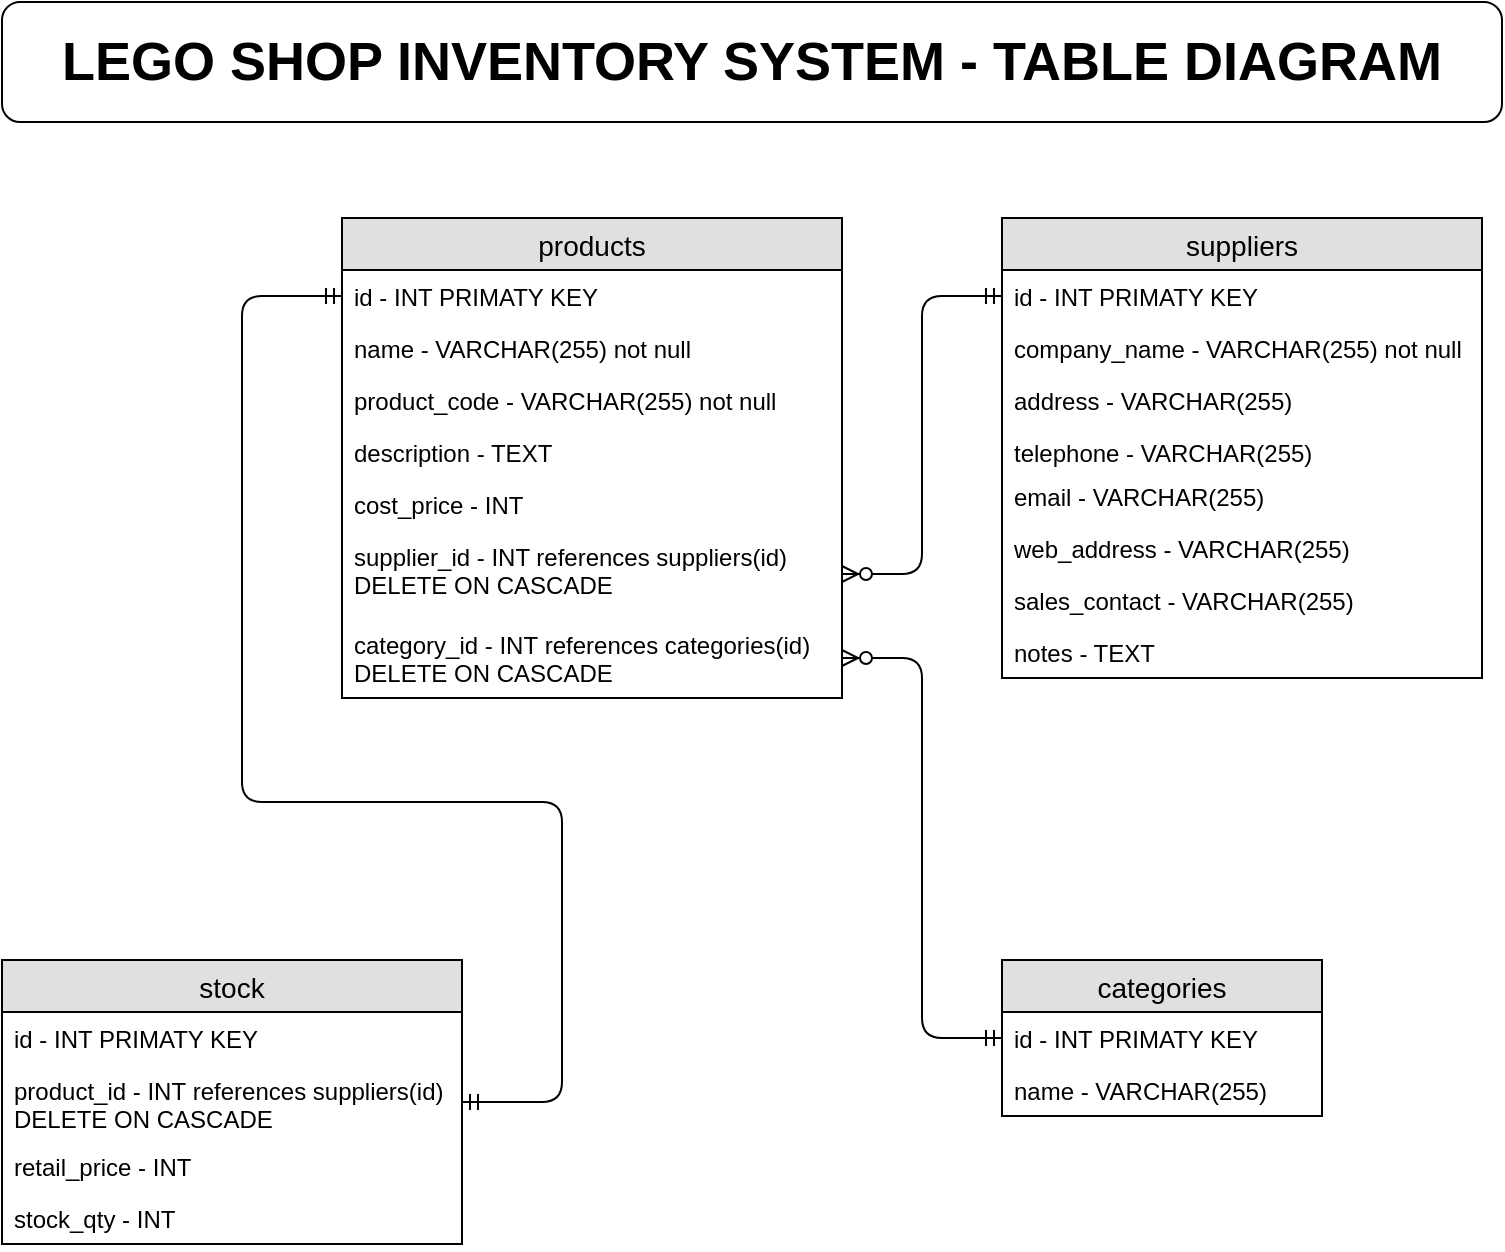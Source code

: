<mxfile version="12.6.5" type="device"><diagram id="i5eM4dMffzRaH4mXQUq1" name="Page-1"><mxGraphModel dx="946" dy="725" grid="0" gridSize="10" guides="1" tooltips="1" connect="1" arrows="1" fold="1" page="1" pageScale="1" pageWidth="827" pageHeight="1169" math="0" shadow="0"><root><mxCell id="0"/><mxCell id="1" parent="0"/><mxCell id="sihqkgsDzYcZZarUo59S-1" value="products" style="swimlane;fontStyle=0;childLayout=stackLayout;horizontal=1;startSize=26;fillColor=#e0e0e0;horizontalStack=0;resizeParent=1;resizeParentMax=0;resizeLast=0;collapsible=1;marginBottom=0;swimlaneFillColor=#ffffff;align=center;fontSize=14;" parent="1" vertex="1"><mxGeometry x="210" y="148" width="250" height="240" as="geometry"/></mxCell><mxCell id="sihqkgsDzYcZZarUo59S-2" value="id - INT PRIMATY KEY" style="text;strokeColor=none;fillColor=none;spacingLeft=4;spacingRight=4;overflow=hidden;rotatable=0;points=[[0,0.5],[1,0.5]];portConstraint=eastwest;fontSize=12;" parent="sihqkgsDzYcZZarUo59S-1" vertex="1"><mxGeometry y="26" width="250" height="26" as="geometry"/></mxCell><mxCell id="sihqkgsDzYcZZarUo59S-3" value="name - VARCHAR(255) not null" style="text;strokeColor=none;fillColor=none;spacingLeft=4;spacingRight=4;overflow=hidden;rotatable=0;points=[[0,0.5],[1,0.5]];portConstraint=eastwest;fontSize=12;" parent="sihqkgsDzYcZZarUo59S-1" vertex="1"><mxGeometry y="52" width="250" height="26" as="geometry"/></mxCell><mxCell id="pBnSUCEQf6tS2QRl28R3-1" value="product_code - VARCHAR(255) not null" style="text;strokeColor=none;fillColor=none;spacingLeft=4;spacingRight=4;overflow=hidden;rotatable=0;points=[[0,0.5],[1,0.5]];portConstraint=eastwest;fontSize=12;" parent="sihqkgsDzYcZZarUo59S-1" vertex="1"><mxGeometry y="78" width="250" height="26" as="geometry"/></mxCell><mxCell id="sihqkgsDzYcZZarUo59S-4" value="description - TEXT" style="text;strokeColor=none;fillColor=none;spacingLeft=4;spacingRight=4;overflow=hidden;rotatable=0;points=[[0,0.5],[1,0.5]];portConstraint=eastwest;fontSize=12;" parent="sihqkgsDzYcZZarUo59S-1" vertex="1"><mxGeometry y="104" width="250" height="26" as="geometry"/></mxCell><mxCell id="sihqkgsDzYcZZarUo59S-5" value="cost_price - INT" style="text;strokeColor=none;fillColor=none;spacingLeft=4;spacingRight=4;overflow=hidden;rotatable=0;points=[[0,0.5],[1,0.5]];portConstraint=eastwest;fontSize=12;" parent="sihqkgsDzYcZZarUo59S-1" vertex="1"><mxGeometry y="130" width="250" height="26" as="geometry"/></mxCell><mxCell id="sihqkgsDzYcZZarUo59S-6" value="supplier_id - INT references suppliers(id)&#10;DELETE ON CASCADE" style="text;strokeColor=none;fillColor=none;spacingLeft=4;spacingRight=4;overflow=hidden;rotatable=0;points=[[0,0.5],[1,0.5]];portConstraint=eastwest;fontSize=12;" parent="sihqkgsDzYcZZarUo59S-1" vertex="1"><mxGeometry y="156" width="250" height="44" as="geometry"/></mxCell><mxCell id="sihqkgsDzYcZZarUo59S-7" value="category_id - INT references categories(id)&#10;DELETE ON CASCADE" style="text;strokeColor=none;fillColor=none;spacingLeft=4;spacingRight=4;overflow=hidden;rotatable=0;points=[[0,0.5],[1,0.5]];portConstraint=eastwest;fontSize=12;" parent="sihqkgsDzYcZZarUo59S-1" vertex="1"><mxGeometry y="200" width="250" height="40" as="geometry"/></mxCell><mxCell id="sihqkgsDzYcZZarUo59S-8" value="suppliers" style="swimlane;fontStyle=0;childLayout=stackLayout;horizontal=1;startSize=26;fillColor=#e0e0e0;horizontalStack=0;resizeParent=1;resizeParentMax=0;resizeLast=0;collapsible=1;marginBottom=0;swimlaneFillColor=#ffffff;align=center;fontSize=14;" parent="1" vertex="1"><mxGeometry x="540" y="148" width="240" height="230" as="geometry"/></mxCell><mxCell id="sihqkgsDzYcZZarUo59S-9" value="id - INT PRIMATY KEY" style="text;strokeColor=none;fillColor=none;spacingLeft=4;spacingRight=4;overflow=hidden;rotatable=0;points=[[0,0.5],[1,0.5]];portConstraint=eastwest;fontSize=12;" parent="sihqkgsDzYcZZarUo59S-8" vertex="1"><mxGeometry y="26" width="240" height="26" as="geometry"/></mxCell><mxCell id="sihqkgsDzYcZZarUo59S-10" value="company_name - VARCHAR(255) not null" style="text;strokeColor=none;fillColor=none;spacingLeft=4;spacingRight=4;overflow=hidden;rotatable=0;points=[[0,0.5],[1,0.5]];portConstraint=eastwest;fontSize=12;" parent="sihqkgsDzYcZZarUo59S-8" vertex="1"><mxGeometry y="52" width="240" height="26" as="geometry"/></mxCell><mxCell id="sihqkgsDzYcZZarUo59S-12" value="address - VARCHAR(255)" style="text;strokeColor=none;fillColor=none;spacingLeft=4;spacingRight=4;overflow=hidden;rotatable=0;points=[[0,0.5],[1,0.5]];portConstraint=eastwest;fontSize=12;" parent="sihqkgsDzYcZZarUo59S-8" vertex="1"><mxGeometry y="78" width="240" height="26" as="geometry"/></mxCell><mxCell id="sihqkgsDzYcZZarUo59S-11" value="telephone - VARCHAR(255)" style="text;strokeColor=none;fillColor=none;spacingLeft=4;spacingRight=4;overflow=hidden;rotatable=0;points=[[0,0.5],[1,0.5]];portConstraint=eastwest;fontSize=12;" parent="sihqkgsDzYcZZarUo59S-8" vertex="1"><mxGeometry y="104" width="240" height="22" as="geometry"/></mxCell><mxCell id="sihqkgsDzYcZZarUo59S-13" value="email - VARCHAR(255)" style="text;strokeColor=none;fillColor=none;spacingLeft=4;spacingRight=4;overflow=hidden;rotatable=0;points=[[0,0.5],[1,0.5]];portConstraint=eastwest;fontSize=12;" parent="sihqkgsDzYcZZarUo59S-8" vertex="1"><mxGeometry y="126" width="240" height="26" as="geometry"/></mxCell><mxCell id="sihqkgsDzYcZZarUo59S-14" value="web_address - VARCHAR(255)" style="text;strokeColor=none;fillColor=none;spacingLeft=4;spacingRight=4;overflow=hidden;rotatable=0;points=[[0,0.5],[1,0.5]];portConstraint=eastwest;fontSize=12;" parent="sihqkgsDzYcZZarUo59S-8" vertex="1"><mxGeometry y="152" width="240" height="26" as="geometry"/></mxCell><mxCell id="sihqkgsDzYcZZarUo59S-15" value="sales_contact - VARCHAR(255)" style="text;strokeColor=none;fillColor=none;spacingLeft=4;spacingRight=4;overflow=hidden;rotatable=0;points=[[0,0.5],[1,0.5]];portConstraint=eastwest;fontSize=12;" parent="sihqkgsDzYcZZarUo59S-8" vertex="1"><mxGeometry y="178" width="240" height="26" as="geometry"/></mxCell><mxCell id="sihqkgsDzYcZZarUo59S-16" value="notes - TEXT" style="text;strokeColor=none;fillColor=none;spacingLeft=4;spacingRight=4;overflow=hidden;rotatable=0;points=[[0,0.5],[1,0.5]];portConstraint=eastwest;fontSize=12;" parent="sihqkgsDzYcZZarUo59S-8" vertex="1"><mxGeometry y="204" width="240" height="26" as="geometry"/></mxCell><mxCell id="sihqkgsDzYcZZarUo59S-18" value="stock" style="swimlane;fontStyle=0;childLayout=stackLayout;horizontal=1;startSize=26;fillColor=#e0e0e0;horizontalStack=0;resizeParent=1;resizeParentMax=0;resizeLast=0;collapsible=1;marginBottom=0;swimlaneFillColor=#ffffff;align=center;fontSize=14;" parent="1" vertex="1"><mxGeometry x="40" y="519" width="230" height="142" as="geometry"/></mxCell><mxCell id="sihqkgsDzYcZZarUo59S-19" value="id - INT PRIMATY KEY" style="text;strokeColor=none;fillColor=none;spacingLeft=4;spacingRight=4;overflow=hidden;rotatable=0;points=[[0,0.5],[1,0.5]];portConstraint=eastwest;fontSize=12;" parent="sihqkgsDzYcZZarUo59S-18" vertex="1"><mxGeometry y="26" width="230" height="26" as="geometry"/></mxCell><mxCell id="sihqkgsDzYcZZarUo59S-20" value="product_id - INT references suppliers(id)&#10;DELETE ON CASCADE" style="text;strokeColor=none;fillColor=none;spacingLeft=4;spacingRight=4;overflow=hidden;rotatable=0;points=[[0,0.5],[1,0.5]];portConstraint=eastwest;fontSize=12;" parent="sihqkgsDzYcZZarUo59S-18" vertex="1"><mxGeometry y="52" width="230" height="38" as="geometry"/></mxCell><mxCell id="sihqkgsDzYcZZarUo59S-21" value="retail_price - INT" style="text;strokeColor=none;fillColor=none;spacingLeft=4;spacingRight=4;overflow=hidden;rotatable=0;points=[[0,0.5],[1,0.5]];portConstraint=eastwest;fontSize=12;" parent="sihqkgsDzYcZZarUo59S-18" vertex="1"><mxGeometry y="90" width="230" height="26" as="geometry"/></mxCell><mxCell id="sihqkgsDzYcZZarUo59S-22" value="stock_qty - INT" style="text;strokeColor=none;fillColor=none;spacingLeft=4;spacingRight=4;overflow=hidden;rotatable=0;points=[[0,0.5],[1,0.5]];portConstraint=eastwest;fontSize=12;" parent="sihqkgsDzYcZZarUo59S-18" vertex="1"><mxGeometry y="116" width="230" height="26" as="geometry"/></mxCell><mxCell id="sihqkgsDzYcZZarUo59S-25" value="categories" style="swimlane;fontStyle=0;childLayout=stackLayout;horizontal=1;startSize=26;fillColor=#e0e0e0;horizontalStack=0;resizeParent=1;resizeParentMax=0;resizeLast=0;collapsible=1;marginBottom=0;swimlaneFillColor=#ffffff;align=center;fontSize=14;" parent="1" vertex="1"><mxGeometry x="540" y="519" width="160" height="78" as="geometry"/></mxCell><mxCell id="sihqkgsDzYcZZarUo59S-26" value="id - INT PRIMATY KEY" style="text;strokeColor=none;fillColor=none;spacingLeft=4;spacingRight=4;overflow=hidden;rotatable=0;points=[[0,0.5],[1,0.5]];portConstraint=eastwest;fontSize=12;" parent="sihqkgsDzYcZZarUo59S-25" vertex="1"><mxGeometry y="26" width="160" height="26" as="geometry"/></mxCell><mxCell id="sihqkgsDzYcZZarUo59S-27" value="name - VARCHAR(255)" style="text;strokeColor=none;fillColor=none;spacingLeft=4;spacingRight=4;overflow=hidden;rotatable=0;points=[[0,0.5],[1,0.5]];portConstraint=eastwest;fontSize=12;" parent="sihqkgsDzYcZZarUo59S-25" vertex="1"><mxGeometry y="52" width="160" height="26" as="geometry"/></mxCell><mxCell id="sihqkgsDzYcZZarUo59S-31" value="" style="edgeStyle=orthogonalEdgeStyle;fontSize=12;html=1;endArrow=ERzeroToMany;startArrow=ERmandOne;exitX=0;exitY=0.5;exitDx=0;exitDy=0;entryX=1;entryY=0.5;entryDx=0;entryDy=0;" parent="1" source="sihqkgsDzYcZZarUo59S-26" target="sihqkgsDzYcZZarUo59S-7" edge="1"><mxGeometry width="100" height="100" relative="1" as="geometry"><mxPoint x="290" y="430" as="sourcePoint"/><mxPoint x="390" y="330" as="targetPoint"/><Array as="points"><mxPoint x="500" y="558"/><mxPoint x="500" y="368"/></Array></mxGeometry></mxCell><mxCell id="sihqkgsDzYcZZarUo59S-32" value="" style="fontSize=12;html=1;endArrow=ERzeroToMany;startArrow=ERmandOne;exitX=0;exitY=0.5;exitDx=0;exitDy=0;entryX=1;entryY=0.5;entryDx=0;entryDy=0;edgeStyle=orthogonalEdgeStyle;" parent="1" source="sihqkgsDzYcZZarUo59S-9" target="sihqkgsDzYcZZarUo59S-6" edge="1"><mxGeometry width="100" height="100" relative="1" as="geometry"><mxPoint x="330" y="150" as="sourcePoint"/><mxPoint x="430" y="50" as="targetPoint"/><Array as="points"><mxPoint x="500" y="187"/><mxPoint x="500" y="326"/></Array></mxGeometry></mxCell><mxCell id="sihqkgsDzYcZZarUo59S-35" value="" style="edgeStyle=orthogonalEdgeStyle;fontSize=12;html=1;endArrow=ERmandOne;startArrow=ERmandOne;entryX=0;entryY=0.5;entryDx=0;entryDy=0;exitX=1;exitY=0.5;exitDx=0;exitDy=0;" parent="1" source="sihqkgsDzYcZZarUo59S-20" target="sihqkgsDzYcZZarUo59S-2" edge="1"><mxGeometry width="100" height="100" relative="1" as="geometry"><mxPoint x="260" y="560" as="sourcePoint"/><mxPoint x="360" y="460" as="targetPoint"/><Array as="points"><mxPoint x="320" y="590"/><mxPoint x="320" y="440"/><mxPoint x="160" y="440"/><mxPoint x="160" y="187"/></Array></mxGeometry></mxCell><mxCell id="sihqkgsDzYcZZarUo59S-36" value="&lt;b&gt;&lt;font style=&quot;font-size: 27px&quot;&gt;LEGO SHOP INVENTORY SYSTEM - TABLE DIAGRAM&lt;/font&gt;&lt;/b&gt;" style="rounded=1;whiteSpace=wrap;html=1;" parent="1" vertex="1"><mxGeometry x="40" y="40" width="750" height="60" as="geometry"/></mxCell></root></mxGraphModel></diagram></mxfile>